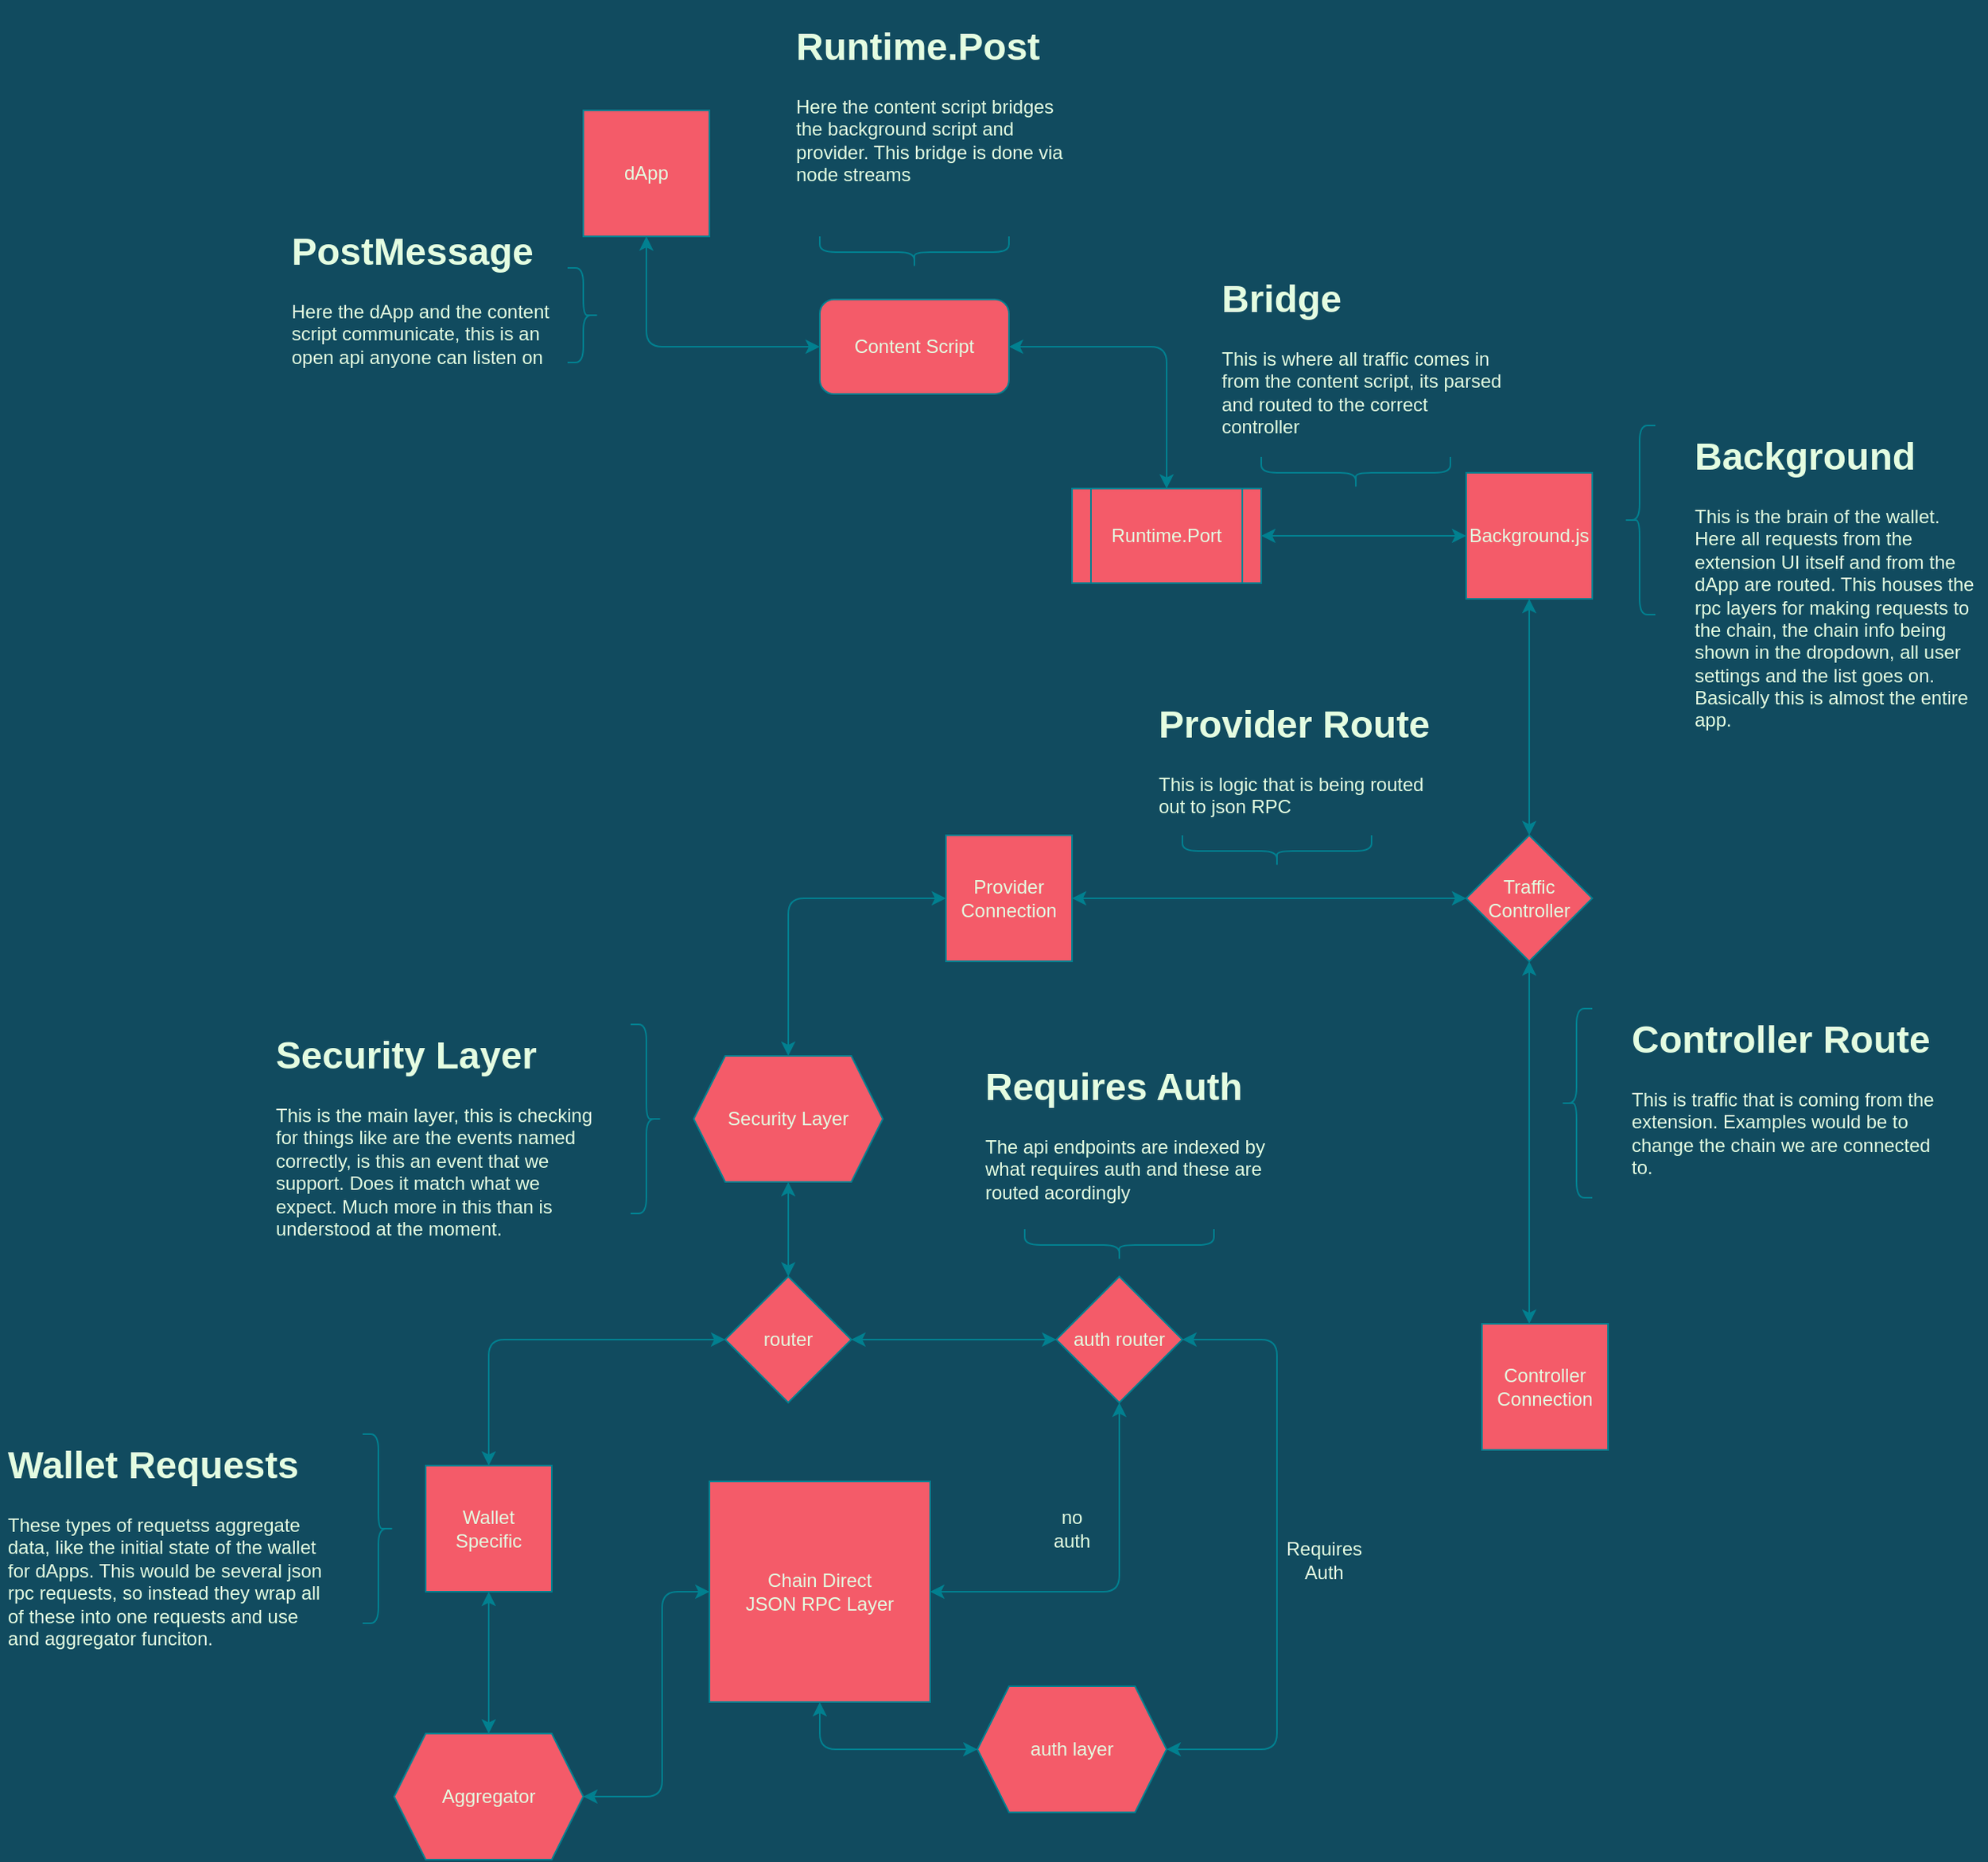 <mxfile>
    <diagram id="aZ6EJbNiV0EWviCFpwhp" name="Page-1">
        <mxGraphModel dx="2495" dy="2138" grid="1" gridSize="10" guides="1" tooltips="1" connect="1" arrows="1" fold="1" page="1" pageScale="1" pageWidth="850" pageHeight="1100" background="#114B5F" math="0" shadow="0">
            <root>
                <mxCell id="0"/>
                <mxCell id="1" parent="0"/>
                <mxCell id="2" value="Runtime.Port" style="shape=process;whiteSpace=wrap;html=1;backgroundOutline=1;fillColor=#F45B69;strokeColor=#028090;fontColor=#E4FDE1;" vertex="1" parent="1">
                    <mxGeometry x="160" y="220" width="120" height="60" as="geometry"/>
                </mxCell>
                <mxCell id="3" value="Content Script" style="rounded=1;whiteSpace=wrap;html=1;fillColor=#F45B69;strokeColor=#028090;fontColor=#E4FDE1;" vertex="1" parent="1">
                    <mxGeometry y="100" width="120" height="60" as="geometry"/>
                </mxCell>
                <mxCell id="4" value="" style="endArrow=classic;startArrow=classic;html=1;entryX=1;entryY=0.5;entryDx=0;entryDy=0;exitX=0.5;exitY=0;exitDx=0;exitDy=0;labelBackgroundColor=#114B5F;strokeColor=#028090;fontColor=#E4FDE1;" edge="1" parent="1" source="2" target="3">
                    <mxGeometry width="50" height="50" relative="1" as="geometry">
                        <mxPoint x="60" y="200" as="sourcePoint"/>
                        <mxPoint x="110" y="150" as="targetPoint"/>
                        <Array as="points">
                            <mxPoint x="220" y="130"/>
                        </Array>
                    </mxGeometry>
                </mxCell>
                <mxCell id="5" value="dApp" style="whiteSpace=wrap;html=1;aspect=fixed;fillColor=#F45B69;strokeColor=#028090;fontColor=#E4FDE1;" vertex="1" parent="1">
                    <mxGeometry x="-150" y="-20" width="80" height="80" as="geometry"/>
                </mxCell>
                <mxCell id="6" value="" style="endArrow=classic;startArrow=classic;html=1;entryX=0.5;entryY=1;entryDx=0;entryDy=0;exitX=0;exitY=0.5;exitDx=0;exitDy=0;labelBackgroundColor=#114B5F;strokeColor=#028090;fontColor=#E4FDE1;" edge="1" parent="1" source="3" target="5">
                    <mxGeometry width="50" height="50" relative="1" as="geometry">
                        <mxPoint x="-140" y="110" as="sourcePoint"/>
                        <mxPoint x="-90" y="60" as="targetPoint"/>
                        <Array as="points">
                            <mxPoint x="-110" y="130"/>
                        </Array>
                    </mxGeometry>
                </mxCell>
                <mxCell id="7" value="" style="shape=curlyBracket;whiteSpace=wrap;html=1;rounded=1;direction=west;fillColor=#F45B69;strokeColor=#028090;fontColor=#E4FDE1;" vertex="1" parent="1">
                    <mxGeometry x="-160" y="80" width="20" height="60" as="geometry"/>
                </mxCell>
                <mxCell id="8" value="&lt;h1&gt;PostMessage&lt;/h1&gt;&lt;p&gt;Here the dApp and the content script communicate, this is an open api anyone can listen on&lt;/p&gt;" style="text;html=1;strokeColor=none;fillColor=none;spacing=5;spacingTop=-20;whiteSpace=wrap;overflow=hidden;rounded=0;fontColor=#E4FDE1;" vertex="1" parent="1">
                    <mxGeometry x="-340" y="50" width="190" height="120" as="geometry"/>
                </mxCell>
                <mxCell id="9" value="" style="shape=curlyBracket;whiteSpace=wrap;html=1;rounded=1;direction=north;fillColor=#F45B69;strokeColor=#028090;fontColor=#E4FDE1;" vertex="1" parent="1">
                    <mxGeometry y="60" width="120" height="20" as="geometry"/>
                </mxCell>
                <mxCell id="10" value="&lt;h1&gt;Runtime.Post&lt;/h1&gt;&lt;p&gt;Here the content script bridges the background script and provider. This bridge is done via node streams&lt;/p&gt;" style="text;html=1;strokeColor=none;fillColor=none;spacing=5;spacingTop=-20;whiteSpace=wrap;overflow=hidden;rounded=0;fontColor=#E4FDE1;" vertex="1" parent="1">
                    <mxGeometry x="-20" y="-80" width="190" height="120" as="geometry"/>
                </mxCell>
                <mxCell id="11" value="Background.js" style="whiteSpace=wrap;html=1;aspect=fixed;fillColor=#F45B69;strokeColor=#028090;fontColor=#E4FDE1;" vertex="1" parent="1">
                    <mxGeometry x="410" y="210" width="80" height="80" as="geometry"/>
                </mxCell>
                <mxCell id="12" value="" style="endArrow=classic;startArrow=classic;html=1;entryX=0;entryY=0.5;entryDx=0;entryDy=0;exitX=1;exitY=0.5;exitDx=0;exitDy=0;labelBackgroundColor=#114B5F;strokeColor=#028090;fontColor=#E4FDE1;" edge="1" parent="1" source="2" target="11">
                    <mxGeometry width="50" height="50" relative="1" as="geometry">
                        <mxPoint x="320" y="280" as="sourcePoint"/>
                        <mxPoint x="370" y="230" as="targetPoint"/>
                    </mxGeometry>
                </mxCell>
                <mxCell id="13" value="&lt;h1&gt;Bridge&lt;/h1&gt;&lt;p&gt;This is where all traffic comes in from the content script, its parsed and routed to the correct controller&lt;/p&gt;" style="text;html=1;strokeColor=none;fillColor=none;spacing=5;spacingTop=-20;whiteSpace=wrap;overflow=hidden;rounded=0;fontColor=#E4FDE1;" vertex="1" parent="1">
                    <mxGeometry x="250" y="80" width="190" height="120" as="geometry"/>
                </mxCell>
                <mxCell id="14" value="" style="shape=curlyBracket;whiteSpace=wrap;html=1;rounded=1;direction=north;fillColor=#F45B69;strokeColor=#028090;fontColor=#E4FDE1;" vertex="1" parent="1">
                    <mxGeometry x="280" y="200" width="120" height="20" as="geometry"/>
                </mxCell>
                <mxCell id="15" value="" style="shape=curlyBracket;whiteSpace=wrap;html=1;rounded=1;direction=east;fillColor=#F45B69;strokeColor=#028090;fontColor=#E4FDE1;" vertex="1" parent="1">
                    <mxGeometry x="510" y="180" width="20" height="120" as="geometry"/>
                </mxCell>
                <mxCell id="16" value="&lt;h1&gt;Background&lt;/h1&gt;&lt;p&gt;This is the brain of the wallet. Here all requests from the extension UI itself and from the dApp are routed. This houses the rpc layers for making requests to the chain, the chain info being shown in the dropdown, all user settings and the list goes on. Basically this is almost the entire app.&amp;nbsp;&lt;/p&gt;" style="text;html=1;strokeColor=none;fillColor=none;spacing=5;spacingTop=-20;whiteSpace=wrap;overflow=hidden;rounded=0;fontColor=#E4FDE1;" vertex="1" parent="1">
                    <mxGeometry x="550" y="180" width="190" height="350" as="geometry"/>
                </mxCell>
                <mxCell id="17" value="" style="endArrow=classic;startArrow=classic;html=1;entryX=0.5;entryY=1;entryDx=0;entryDy=0;labelBackgroundColor=#114B5F;strokeColor=#028090;fontColor=#E4FDE1;" edge="1" parent="1" target="11">
                    <mxGeometry width="50" height="50" relative="1" as="geometry">
                        <mxPoint x="450" y="440" as="sourcePoint"/>
                        <mxPoint x="350" y="410" as="targetPoint"/>
                    </mxGeometry>
                </mxCell>
                <mxCell id="18" value="Traffic Controller" style="rhombus;whiteSpace=wrap;html=1;fillColor=#F45B69;strokeColor=#028090;fontColor=#E4FDE1;" vertex="1" parent="1">
                    <mxGeometry x="410" y="440" width="80" height="80" as="geometry"/>
                </mxCell>
                <mxCell id="19" value="" style="endArrow=classic;startArrow=classic;html=1;labelBackgroundColor=#114B5F;strokeColor=#028090;fontColor=#E4FDE1;" edge="1" parent="1">
                    <mxGeometry width="50" height="50" relative="1" as="geometry">
                        <mxPoint x="410" y="480" as="sourcePoint"/>
                        <mxPoint x="160" y="480" as="targetPoint"/>
                    </mxGeometry>
                </mxCell>
                <mxCell id="20" value="Provider Connection" style="whiteSpace=wrap;html=1;aspect=fixed;fillColor=#F45B69;strokeColor=#028090;fontColor=#E4FDE1;" vertex="1" parent="1">
                    <mxGeometry x="80" y="440" width="80" height="80" as="geometry"/>
                </mxCell>
                <mxCell id="21" value="" style="endArrow=classic;startArrow=classic;html=1;entryX=0.5;entryY=1;entryDx=0;entryDy=0;labelBackgroundColor=#114B5F;strokeColor=#028090;fontColor=#E4FDE1;" edge="1" parent="1" target="18">
                    <mxGeometry width="50" height="50" relative="1" as="geometry">
                        <mxPoint x="450" y="750" as="sourcePoint"/>
                        <mxPoint x="490" y="520" as="targetPoint"/>
                    </mxGeometry>
                </mxCell>
                <mxCell id="22" value="" style="shape=curlyBracket;whiteSpace=wrap;html=1;rounded=1;direction=north;fillColor=#F45B69;strokeColor=#028090;fontColor=#E4FDE1;" vertex="1" parent="1">
                    <mxGeometry x="230" y="440" width="120" height="20" as="geometry"/>
                </mxCell>
                <mxCell id="23" value="&lt;h1&gt;Provider Route&lt;/h1&gt;&lt;p&gt;This is logic that is being routed out to json RPC&lt;/p&gt;" style="text;html=1;strokeColor=none;fillColor=none;spacing=5;spacingTop=-20;whiteSpace=wrap;overflow=hidden;rounded=0;fontColor=#E4FDE1;" vertex="1" parent="1">
                    <mxGeometry x="210" y="350" width="190" height="120" as="geometry"/>
                </mxCell>
                <mxCell id="24" value="" style="shape=curlyBracket;whiteSpace=wrap;html=1;rounded=1;fillColor=#F45B69;strokeColor=#028090;fontColor=#E4FDE1;" vertex="1" parent="1">
                    <mxGeometry x="470" y="550" width="20" height="120" as="geometry"/>
                </mxCell>
                <mxCell id="25" value="&lt;h1&gt;Controller Route&lt;/h1&gt;&lt;p&gt;This is traffic that is coming from the extension. Examples would be to change the chain we are connected to.&lt;/p&gt;" style="text;html=1;strokeColor=none;fillColor=none;spacing=5;spacingTop=-20;whiteSpace=wrap;overflow=hidden;rounded=0;fontColor=#E4FDE1;" vertex="1" parent="1">
                    <mxGeometry x="510" y="550" width="210" height="120" as="geometry"/>
                </mxCell>
                <mxCell id="26" value="Controller Connection" style="whiteSpace=wrap;html=1;aspect=fixed;fillColor=#F45B69;strokeColor=#028090;fontColor=#E4FDE1;" vertex="1" parent="1">
                    <mxGeometry x="420" y="750" width="80" height="80" as="geometry"/>
                </mxCell>
                <mxCell id="27" value="Security Layer" style="shape=hexagon;perimeter=hexagonPerimeter2;whiteSpace=wrap;html=1;fixedSize=1;fillColor=#F45B69;strokeColor=#028090;fontColor=#E4FDE1;" vertex="1" parent="1">
                    <mxGeometry x="-80" y="580" width="120" height="80" as="geometry"/>
                </mxCell>
                <mxCell id="28" value="" style="endArrow=classic;startArrow=classic;html=1;entryX=0;entryY=0.5;entryDx=0;entryDy=0;exitX=0.5;exitY=0;exitDx=0;exitDy=0;labelBackgroundColor=#114B5F;strokeColor=#028090;fontColor=#E4FDE1;" edge="1" parent="1" source="27" target="20">
                    <mxGeometry width="50" height="50" relative="1" as="geometry">
                        <mxPoint x="110" y="620" as="sourcePoint"/>
                        <mxPoint x="160" y="570" as="targetPoint"/>
                        <Array as="points">
                            <mxPoint x="-20" y="480"/>
                        </Array>
                    </mxGeometry>
                </mxCell>
                <mxCell id="29" value="router" style="rhombus;whiteSpace=wrap;html=1;fillColor=#F45B69;strokeColor=#028090;fontColor=#E4FDE1;" vertex="1" parent="1">
                    <mxGeometry x="-60" y="720" width="80" height="80" as="geometry"/>
                </mxCell>
                <mxCell id="30" value="" style="endArrow=classic;startArrow=classic;html=1;entryX=0.5;entryY=1;entryDx=0;entryDy=0;exitX=0.5;exitY=0;exitDx=0;exitDy=0;labelBackgroundColor=#114B5F;strokeColor=#028090;fontColor=#E4FDE1;" edge="1" parent="1" source="29" target="27">
                    <mxGeometry width="50" height="50" relative="1" as="geometry">
                        <mxPoint x="110" y="700" as="sourcePoint"/>
                        <mxPoint x="160" y="650" as="targetPoint"/>
                    </mxGeometry>
                </mxCell>
                <mxCell id="31" value="Wallet Specific" style="whiteSpace=wrap;html=1;aspect=fixed;fillColor=#F45B69;strokeColor=#028090;fontColor=#E4FDE1;" vertex="1" parent="1">
                    <mxGeometry x="-250" y="840" width="80" height="80" as="geometry"/>
                </mxCell>
                <mxCell id="32" value="Chain Direct&lt;br&gt;JSON RPC Layer" style="whiteSpace=wrap;html=1;aspect=fixed;fillColor=#F45B69;strokeColor=#028090;fontColor=#E4FDE1;" vertex="1" parent="1">
                    <mxGeometry x="-70" y="850" width="140" height="140" as="geometry"/>
                </mxCell>
                <mxCell id="33" value="" style="endArrow=classic;startArrow=classic;html=1;exitX=0.5;exitY=0;exitDx=0;exitDy=0;entryX=0;entryY=0.5;entryDx=0;entryDy=0;labelBackgroundColor=#114B5F;strokeColor=#028090;fontColor=#E4FDE1;" edge="1" parent="1" source="31" target="29">
                    <mxGeometry width="50" height="50" relative="1" as="geometry">
                        <mxPoint x="110" y="820" as="sourcePoint"/>
                        <mxPoint x="160" y="770" as="targetPoint"/>
                        <Array as="points">
                            <mxPoint x="-210" y="760"/>
                        </Array>
                    </mxGeometry>
                </mxCell>
                <mxCell id="34" value="" style="endArrow=classic;startArrow=classic;html=1;entryX=1;entryY=0.5;entryDx=0;entryDy=0;labelBackgroundColor=#114B5F;strokeColor=#028090;fontColor=#E4FDE1;" edge="1" parent="1" target="29">
                    <mxGeometry width="50" height="50" relative="1" as="geometry">
                        <mxPoint x="150" y="760" as="sourcePoint"/>
                        <mxPoint x="160" y="770" as="targetPoint"/>
                    </mxGeometry>
                </mxCell>
                <mxCell id="35" value="auth router" style="rhombus;whiteSpace=wrap;html=1;fillColor=#F45B69;strokeColor=#028090;fontColor=#E4FDE1;" vertex="1" parent="1">
                    <mxGeometry x="150" y="720" width="80" height="80" as="geometry"/>
                </mxCell>
                <mxCell id="36" value="" style="endArrow=classic;startArrow=classic;html=1;entryX=0.5;entryY=1;entryDx=0;entryDy=0;exitX=1;exitY=0.5;exitDx=0;exitDy=0;labelBackgroundColor=#114B5F;strokeColor=#028090;fontColor=#E4FDE1;" edge="1" parent="1" source="32" target="35">
                    <mxGeometry width="50" height="50" relative="1" as="geometry">
                        <mxPoint x="110" y="820" as="sourcePoint"/>
                        <mxPoint x="160" y="770" as="targetPoint"/>
                        <Array as="points">
                            <mxPoint x="190" y="920"/>
                        </Array>
                    </mxGeometry>
                </mxCell>
                <mxCell id="37" value="auth layer" style="shape=hexagon;perimeter=hexagonPerimeter2;whiteSpace=wrap;html=1;fixedSize=1;fillColor=#F45B69;strokeColor=#028090;fontColor=#E4FDE1;" vertex="1" parent="1">
                    <mxGeometry x="100" y="980" width="120" height="80" as="geometry"/>
                </mxCell>
                <mxCell id="38" value="" style="endArrow=classic;startArrow=classic;html=1;entryX=0.5;entryY=1;entryDx=0;entryDy=0;exitX=0;exitY=0.5;exitDx=0;exitDy=0;labelBackgroundColor=#114B5F;strokeColor=#028090;fontColor=#E4FDE1;" edge="1" parent="1" source="37" target="32">
                    <mxGeometry width="50" height="50" relative="1" as="geometry">
                        <mxPoint x="110" y="820" as="sourcePoint"/>
                        <mxPoint x="160" y="770" as="targetPoint"/>
                        <Array as="points">
                            <mxPoint y="1020"/>
                        </Array>
                    </mxGeometry>
                </mxCell>
                <mxCell id="39" value="" style="endArrow=classic;startArrow=classic;html=1;entryX=1;entryY=0.5;entryDx=0;entryDy=0;exitX=1;exitY=0.5;exitDx=0;exitDy=0;labelBackgroundColor=#114B5F;strokeColor=#028090;fontColor=#E4FDE1;" edge="1" parent="1" source="37" target="35">
                    <mxGeometry width="50" height="50" relative="1" as="geometry">
                        <mxPoint x="110" y="820" as="sourcePoint"/>
                        <mxPoint x="160" y="770" as="targetPoint"/>
                        <Array as="points">
                            <mxPoint x="290" y="1020"/>
                            <mxPoint x="290" y="760"/>
                        </Array>
                    </mxGeometry>
                </mxCell>
                <mxCell id="40" value="" style="endArrow=classic;startArrow=classic;html=1;entryX=0.5;entryY=1;entryDx=0;entryDy=0;labelBackgroundColor=#114B5F;strokeColor=#028090;fontColor=#E4FDE1;" edge="1" parent="1" target="31">
                    <mxGeometry width="50" height="50" relative="1" as="geometry">
                        <mxPoint x="-210" y="1010" as="sourcePoint"/>
                        <mxPoint x="160" y="870" as="targetPoint"/>
                    </mxGeometry>
                </mxCell>
                <mxCell id="41" value="Aggregator" style="shape=hexagon;perimeter=hexagonPerimeter2;whiteSpace=wrap;html=1;fixedSize=1;fillColor=#F45B69;strokeColor=#028090;fontColor=#E4FDE1;" vertex="1" parent="1">
                    <mxGeometry x="-270" y="1010" width="120" height="80" as="geometry"/>
                </mxCell>
                <mxCell id="42" value="" style="endArrow=classic;startArrow=classic;html=1;entryX=0;entryY=0.5;entryDx=0;entryDy=0;exitX=1;exitY=0.5;exitDx=0;exitDy=0;labelBackgroundColor=#114B5F;strokeColor=#028090;fontColor=#E4FDE1;" edge="1" parent="1" source="41" target="32">
                    <mxGeometry width="50" height="50" relative="1" as="geometry">
                        <mxPoint x="-120" y="1000" as="sourcePoint"/>
                        <mxPoint x="-70" y="950" as="targetPoint"/>
                        <Array as="points">
                            <mxPoint x="-100" y="1050"/>
                            <mxPoint x="-100" y="920"/>
                        </Array>
                    </mxGeometry>
                </mxCell>
                <mxCell id="43" value="" style="shape=curlyBracket;whiteSpace=wrap;html=1;rounded=1;direction=west;fillColor=#F45B69;strokeColor=#028090;fontColor=#E4FDE1;" vertex="1" parent="1">
                    <mxGeometry x="-290" y="820" width="20" height="120" as="geometry"/>
                </mxCell>
                <mxCell id="44" value="&lt;h1&gt;Wallet Requests&lt;/h1&gt;&lt;p&gt;These types of requetss aggregate data, like the initial state of the wallet for dApps. This would be several json rpc requests, so instead they wrap all of these into one requests and use and aggregator funciton.&lt;/p&gt;" style="text;html=1;strokeColor=none;fillColor=none;spacing=5;spacingTop=-20;whiteSpace=wrap;overflow=hidden;rounded=0;fontColor=#E4FDE1;" vertex="1" parent="1">
                    <mxGeometry x="-520" y="820" width="210" height="150" as="geometry"/>
                </mxCell>
                <mxCell id="45" value="" style="shape=curlyBracket;whiteSpace=wrap;html=1;rounded=1;direction=west;fillColor=#F45B69;strokeColor=#028090;fontColor=#E4FDE1;" vertex="1" parent="1">
                    <mxGeometry x="-120" y="560" width="20" height="120" as="geometry"/>
                </mxCell>
                <mxCell id="46" value="&lt;h1&gt;Security Layer&lt;/h1&gt;&lt;p&gt;This is the main layer, this is checking for things like are the events named correctly, is this an event that we support. Does it match what we expect. Much more in this than is understood at the moment.&amp;nbsp;&lt;/p&gt;" style="text;html=1;strokeColor=none;fillColor=none;spacing=5;spacingTop=-20;whiteSpace=wrap;overflow=hidden;rounded=0;fontColor=#E4FDE1;" vertex="1" parent="1">
                    <mxGeometry x="-350" y="560" width="210" height="150" as="geometry"/>
                </mxCell>
                <mxCell id="47" value="" style="shape=curlyBracket;whiteSpace=wrap;html=1;rounded=1;direction=north;fillColor=#F45B69;strokeColor=#028090;fontColor=#E4FDE1;" vertex="1" parent="1">
                    <mxGeometry x="130" y="690" width="120" height="20" as="geometry"/>
                </mxCell>
                <mxCell id="48" value="&lt;h1&gt;Requires Auth&lt;/h1&gt;&lt;p&gt;The api endpoints are indexed by what requires auth and these are routed acordingly&lt;/p&gt;" style="text;html=1;strokeColor=none;fillColor=none;spacing=5;spacingTop=-20;whiteSpace=wrap;overflow=hidden;rounded=0;fontColor=#E4FDE1;" vertex="1" parent="1">
                    <mxGeometry x="100" y="580" width="190" height="120" as="geometry"/>
                </mxCell>
                <mxCell id="49" value="Requires Auth" style="text;html=1;strokeColor=none;fillColor=none;align=center;verticalAlign=middle;whiteSpace=wrap;rounded=0;fontColor=#E4FDE1;" vertex="1" parent="1">
                    <mxGeometry x="300" y="890" width="40" height="20" as="geometry"/>
                </mxCell>
                <mxCell id="50" value="no auth" style="text;html=1;strokeColor=none;fillColor=none;align=center;verticalAlign=middle;whiteSpace=wrap;rounded=0;fontColor=#E4FDE1;" vertex="1" parent="1">
                    <mxGeometry x="140" y="870" width="40" height="20" as="geometry"/>
                </mxCell>
            </root>
        </mxGraphModel>
    </diagram>
</mxfile>